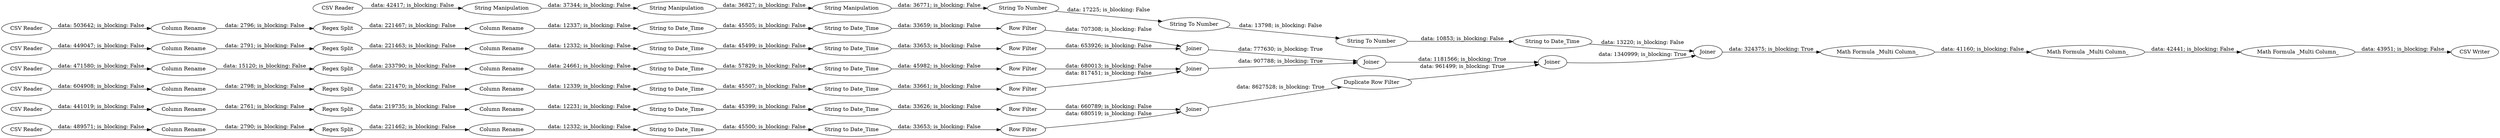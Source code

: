 digraph {
	"3258390863161426080_10" [label="CSV Reader"]
	"3258390863161426080_17" [label=Joiner]
	"3258390863161426080_9" [label="CSV Reader"]
	"3258390863161426080_64" [label="Row Filter"]
	"3258390863161426080_76" [label="Math Formula _Multi Column_"]
	"3258390863161426080_72" [label="String to Date_Time"]
	"3258390863161426080_56" [label="String to Date_Time"]
	"3258390863161426080_42" [label="Column Rename"]
	"3258390863161426080_39" [label="Regex Split"]
	"3258390863161426080_46" [label="Column Rename"]
	"3258390863161426080_28" [label="String to Date_Time"]
	"3258390863161426080_24" [label="Column Rename"]
	"3258390863161426080_50" [label="String to Date_Time"]
	"3258390863161426080_63" [label="Row Filter"]
	"3258390863161426080_49" [label="String to Date_Time"]
	"3258390863161426080_58" [label="Row Filter"]
	"3258390863161426080_43" [label="Column Rename"]
	"3258390863161426080_69" [label="String Manipulation"]
	"3258390863161426080_60" [label="Row Filter"]
	"3258390863161426080_75" [label="Math Formula _Multi Column_"]
	"3258390863161426080_23" [label="Column Rename"]
	"3258390863161426080_7" [label="CSV Reader"]
	"3258390863161426080_44" [label="Column Rename"]
	"3258390863161426080_14" [label=Joiner]
	"3258390863161426080_26" [label="Column Rename"]
	"3258390863161426080_19" [label=Joiner]
	"3258390863161426080_6" [label="CSV Reader"]
	"3258390863161426080_47" [label="Column Rename"]
	"3258390863161426080_59" [label="Row Filter"]
	"3258390863161426080_37" [label="Regex Split"]
	"3258390863161426080_71" [label="String To Number"]
	"3258390863161426080_12" [label="CSV Reader"]
	"3258390863161426080_25" [label="Column Rename"]
	"3258390863161426080_62" [label="Row Filter"]
	"3258390863161426080_70" [label="String To Number"]
	"3258390863161426080_8" [label="CSV Reader"]
	"3258390863161426080_68" [label="String Manipulation"]
	"3258390863161426080_38" [label="Regex Split"]
	"3258390863161426080_36" [label="Regex Split"]
	"3258390863161426080_74" [label="Math Formula _Multi Column_"]
	"3258390863161426080_27" [label="String to Date_Time"]
	"3258390863161426080_53" [label="String to Date_Time"]
	"3258390863161426080_15" [label=Joiner]
	"3258390863161426080_66" [label="String Manipulation"]
	"3258390863161426080_40" [label="Regex Split"]
	"3258390863161426080_48" [label="String to Date_Time"]
	"3258390863161426080_55" [label="String to Date_Time"]
	"3258390863161426080_45" [label="Column Rename"]
	"3258390863161426080_41" [label="Regex Split"]
	"3258390863161426080_73" [label=Joiner]
	"3258390863161426080_54" [label="String to Date_Time"]
	"3258390863161426080_21" [label="Column Rename"]
	"3258390863161426080_52" [label="String to Date_Time"]
	"3258390863161426080_20" [label="CSV Reader"]
	"3258390863161426080_65" [label="Duplicate Row Filter"]
	"3258390863161426080_51" [label="String to Date_Time"]
	"3258390863161426080_22" [label="Column Rename"]
	"3258390863161426080_77" [label="CSV Writer"]
	"3258390863161426080_57" [label="String to Date_Time"]
	"3258390863161426080_16" [label=Joiner]
	"3258390863161426080_67" [label="String To Number"]
	"3258390863161426080_43" -> "3258390863161426080_48" [label="data: 12332; is_blocking: False"]
	"3258390863161426080_40" -> "3258390863161426080_46" [label="data: 221462; is_blocking: False"]
	"3258390863161426080_19" -> "3258390863161426080_14" [label="data: 777630; is_blocking: True"]
	"3258390863161426080_36" -> "3258390863161426080_42" [label="data: 221467; is_blocking: False"]
	"3258390863161426080_26" -> "3258390863161426080_41" [label="data: 2761; is_blocking: False"]
	"3258390863161426080_59" -> "3258390863161426080_19" [label="data: 653926; is_blocking: False"]
	"3258390863161426080_54" -> "3258390863161426080_55" [label="data: 45500; is_blocking: False"]
	"3258390863161426080_73" -> "3258390863161426080_74" [label="data: 324375; is_blocking: True"]
	"3258390863161426080_6" -> "3258390863161426080_25" [label="data: 489571; is_blocking: False"]
	"3258390863161426080_56" -> "3258390863161426080_57" [label="data: 45399; is_blocking: False"]
	"3258390863161426080_67" -> "3258390863161426080_70" [label="data: 17225; is_blocking: False"]
	"3258390863161426080_39" -> "3258390863161426080_45" [label="data: 233790; is_blocking: False"]
	"3258390863161426080_7" -> "3258390863161426080_26" [label="data: 441019; is_blocking: False"]
	"3258390863161426080_70" -> "3258390863161426080_71" [label="data: 13798; is_blocking: False"]
	"3258390863161426080_57" -> "3258390863161426080_64" [label="data: 33626; is_blocking: False"]
	"3258390863161426080_37" -> "3258390863161426080_43" [label="data: 221463; is_blocking: False"]
	"3258390863161426080_14" -> "3258390863161426080_15" [label="data: 1181566; is_blocking: True"]
	"3258390863161426080_21" -> "3258390863161426080_36" [label="data: 2796; is_blocking: False"]
	"3258390863161426080_28" -> "3258390863161426080_58" [label="data: 33659; is_blocking: False"]
	"3258390863161426080_75" -> "3258390863161426080_76" [label="data: 42441; is_blocking: False"]
	"3258390863161426080_58" -> "3258390863161426080_19" [label="data: 707308; is_blocking: False"]
	"3258390863161426080_71" -> "3258390863161426080_72" [label="data: 10853; is_blocking: False"]
	"3258390863161426080_47" -> "3258390863161426080_56" [label="data: 12231; is_blocking: False"]
	"3258390863161426080_76" -> "3258390863161426080_77" [label="data: 43951; is_blocking: False"]
	"3258390863161426080_55" -> "3258390863161426080_62" [label="data: 33653; is_blocking: False"]
	"3258390863161426080_65" -> "3258390863161426080_15" [label="data: 961499; is_blocking: True"]
	"3258390863161426080_12" -> "3258390863161426080_66" [label="data: 42417; is_blocking: False"]
	"3258390863161426080_27" -> "3258390863161426080_28" [label="data: 45505; is_blocking: False"]
	"3258390863161426080_50" -> "3258390863161426080_51" [label="data: 45507; is_blocking: False"]
	"3258390863161426080_64" -> "3258390863161426080_17" [label="data: 660789; is_blocking: False"]
	"3258390863161426080_66" -> "3258390863161426080_68" [label="data: 37344; is_blocking: False"]
	"3258390863161426080_46" -> "3258390863161426080_54" [label="data: 12332; is_blocking: False"]
	"3258390863161426080_62" -> "3258390863161426080_17" [label="data: 680519; is_blocking: False"]
	"3258390863161426080_45" -> "3258390863161426080_52" [label="data: 24661; is_blocking: False"]
	"3258390863161426080_51" -> "3258390863161426080_60" [label="data: 33661; is_blocking: False"]
	"3258390863161426080_68" -> "3258390863161426080_69" [label="data: 36827; is_blocking: False"]
	"3258390863161426080_48" -> "3258390863161426080_49" [label="data: 45499; is_blocking: False"]
	"3258390863161426080_41" -> "3258390863161426080_47" [label="data: 219735; is_blocking: False"]
	"3258390863161426080_63" -> "3258390863161426080_16" [label="data: 680013; is_blocking: False"]
	"3258390863161426080_17" -> "3258390863161426080_65" [label="data: 8627528; is_blocking: True"]
	"3258390863161426080_15" -> "3258390863161426080_73" [label="data: 1340999; is_blocking: True"]
	"3258390863161426080_9" -> "3258390863161426080_24" [label="data: 471580; is_blocking: False"]
	"3258390863161426080_22" -> "3258390863161426080_37" [label="data: 2791; is_blocking: False"]
	"3258390863161426080_16" -> "3258390863161426080_14" [label="data: 907788; is_blocking: True"]
	"3258390863161426080_69" -> "3258390863161426080_67" [label="data: 36771; is_blocking: False"]
	"3258390863161426080_42" -> "3258390863161426080_27" [label="data: 12337; is_blocking: False"]
	"3258390863161426080_24" -> "3258390863161426080_39" [label="data: 15120; is_blocking: False"]
	"3258390863161426080_8" -> "3258390863161426080_23" [label="data: 604908; is_blocking: False"]
	"3258390863161426080_38" -> "3258390863161426080_44" [label="data: 221470; is_blocking: False"]
	"3258390863161426080_44" -> "3258390863161426080_50" [label="data: 12339; is_blocking: False"]
	"3258390863161426080_72" -> "3258390863161426080_73" [label="data: 13220; is_blocking: False"]
	"3258390863161426080_25" -> "3258390863161426080_40" [label="data: 2790; is_blocking: False"]
	"3258390863161426080_49" -> "3258390863161426080_59" [label="data: 33653; is_blocking: False"]
	"3258390863161426080_53" -> "3258390863161426080_63" [label="data: 45982; is_blocking: False"]
	"3258390863161426080_60" -> "3258390863161426080_16" [label="data: 817451; is_blocking: False"]
	"3258390863161426080_52" -> "3258390863161426080_53" [label="data: 57829; is_blocking: False"]
	"3258390863161426080_23" -> "3258390863161426080_38" [label="data: 2798; is_blocking: False"]
	"3258390863161426080_10" -> "3258390863161426080_21" [label="data: 503642; is_blocking: False"]
	"3258390863161426080_20" -> "3258390863161426080_22" [label="data: 449047; is_blocking: False"]
	"3258390863161426080_74" -> "3258390863161426080_75" [label="data: 41160; is_blocking: False"]
	rankdir=LR
}

